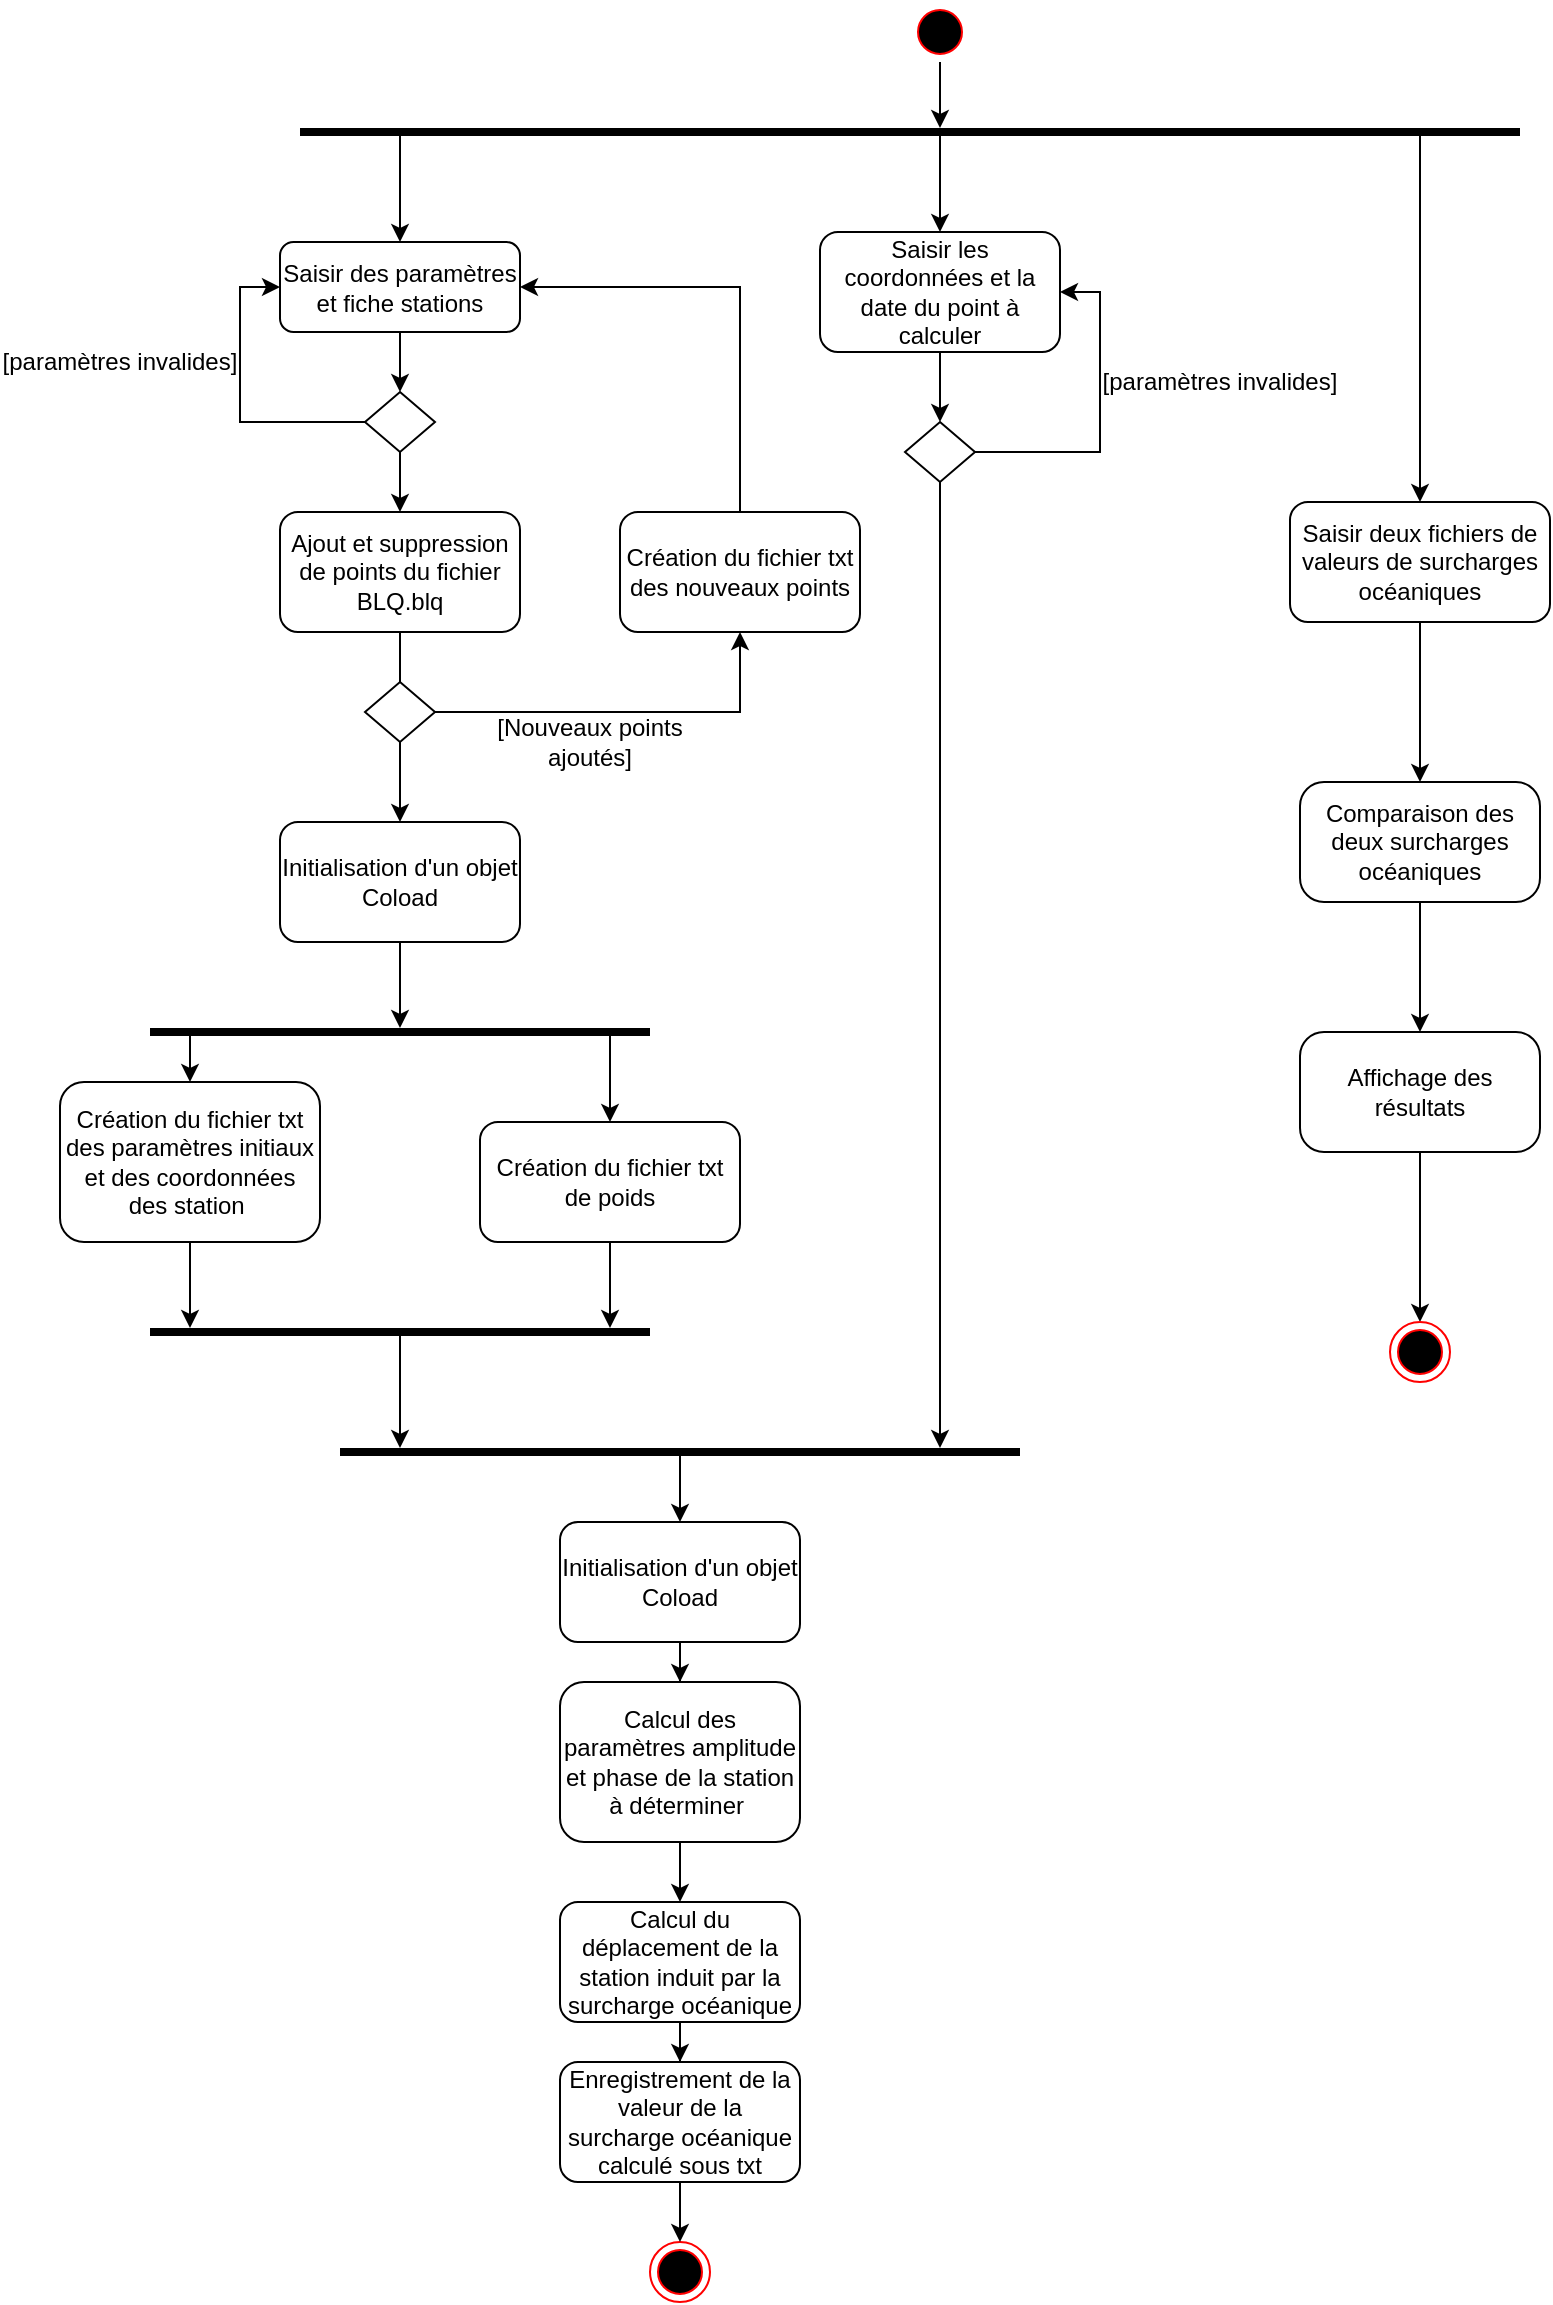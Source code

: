 <mxfile version="20.5.3" type="gitlab" pages="2">
  <diagram id="O7TPhoLxyBdo7w90Q657" name="Page-1">
    <mxGraphModel dx="928" dy="776" grid="1" gridSize="10" guides="1" tooltips="1" connect="1" arrows="1" fold="1" page="1" pageScale="1" pageWidth="827" pageHeight="1169" math="0" shadow="0">
      <root>
        <mxCell id="0" />
        <mxCell id="1" parent="0" />
        <mxCell id="djWyILDOVPepZs0-8wgn-1" style="edgeStyle=orthogonalEdgeStyle;rounded=0;orthogonalLoop=1;jettySize=auto;html=1;entryX=0.5;entryY=0;entryDx=0;entryDy=0;" parent="1" source="djWyILDOVPepZs0-8wgn-20" target="djWyILDOVPepZs0-8wgn-5" edge="1">
          <mxGeometry relative="1" as="geometry">
            <mxPoint x="370" y="90" as="sourcePoint" />
            <Array as="points">
              <mxPoint x="230" y="90" />
              <mxPoint x="230" y="90" />
            </Array>
          </mxGeometry>
        </mxCell>
        <mxCell id="djWyILDOVPepZs0-8wgn-2" style="edgeStyle=orthogonalEdgeStyle;rounded=0;orthogonalLoop=1;jettySize=auto;html=1;shadow=0;" parent="1" source="djWyILDOVPepZs0-8wgn-3" target="djWyILDOVPepZs0-8wgn-20" edge="1">
          <mxGeometry relative="1" as="geometry">
            <Array as="points">
              <mxPoint x="500" y="20" />
              <mxPoint x="500" y="20" />
            </Array>
          </mxGeometry>
        </mxCell>
        <mxCell id="djWyILDOVPepZs0-8wgn-3" value="" style="ellipse;html=1;shape=startState;fillColor=#000000;strokeColor=#ff0000;" parent="1" vertex="1">
          <mxGeometry x="485" y="10" width="30" height="30" as="geometry" />
        </mxCell>
        <mxCell id="djWyILDOVPepZs0-8wgn-4" style="edgeStyle=orthogonalEdgeStyle;rounded=0;orthogonalLoop=1;jettySize=auto;html=1;entryX=0.5;entryY=0;entryDx=0;entryDy=0;" parent="1" source="djWyILDOVPepZs0-8wgn-5" target="djWyILDOVPepZs0-8wgn-8" edge="1">
          <mxGeometry relative="1" as="geometry" />
        </mxCell>
        <mxCell id="djWyILDOVPepZs0-8wgn-5" value="Saisir des paramètres et fiche stations" style="rounded=1;whiteSpace=wrap;html=1;" parent="1" vertex="1">
          <mxGeometry x="170" y="130" width="120" height="45" as="geometry" />
        </mxCell>
        <mxCell id="djWyILDOVPepZs0-8wgn-6" style="edgeStyle=orthogonalEdgeStyle;rounded=0;orthogonalLoop=1;jettySize=auto;html=1;entryX=0.5;entryY=0;entryDx=0;entryDy=0;startArrow=none;" parent="1" source="DmpPcKqvYDLxupcbkcp_-6" target="djWyILDOVPepZs0-8wgn-11" edge="1">
          <mxGeometry relative="1" as="geometry" />
        </mxCell>
        <mxCell id="djWyILDOVPepZs0-8wgn-7" style="edgeStyle=orthogonalEdgeStyle;rounded=0;orthogonalLoop=1;jettySize=auto;html=1;entryX=0;entryY=0.5;entryDx=0;entryDy=0;shadow=0;" parent="1" source="djWyILDOVPepZs0-8wgn-8" target="djWyILDOVPepZs0-8wgn-5" edge="1">
          <mxGeometry relative="1" as="geometry">
            <Array as="points">
              <mxPoint x="150" y="220" />
              <mxPoint x="150" y="153" />
            </Array>
          </mxGeometry>
        </mxCell>
        <mxCell id="DmpPcKqvYDLxupcbkcp_-13" style="edgeStyle=orthogonalEdgeStyle;rounded=0;orthogonalLoop=1;jettySize=auto;html=1;exitX=0.5;exitY=1;exitDx=0;exitDy=0;entryX=0.5;entryY=0;entryDx=0;entryDy=0;strokeWidth=1;" parent="1" source="djWyILDOVPepZs0-8wgn-8" target="DmpPcKqvYDLxupcbkcp_-4" edge="1">
          <mxGeometry relative="1" as="geometry" />
        </mxCell>
        <mxCell id="djWyILDOVPepZs0-8wgn-8" value="" style="rhombus;whiteSpace=wrap;html=1;" parent="1" vertex="1">
          <mxGeometry x="212.5" y="205" width="35" height="30" as="geometry" />
        </mxCell>
        <mxCell id="djWyILDOVPepZs0-8wgn-9" value="[paramètres invalides]" style="text;html=1;strokeColor=none;fillColor=none;align=center;verticalAlign=middle;whiteSpace=wrap;rounded=0;" parent="1" vertex="1">
          <mxGeometry x="30" y="175" width="120" height="30" as="geometry" />
        </mxCell>
        <mxCell id="djWyILDOVPepZs0-8wgn-10" style="edgeStyle=orthogonalEdgeStyle;rounded=0;orthogonalLoop=1;jettySize=auto;html=1;shadow=0;startArrow=none;exitX=0.5;exitY=1;exitDx=0;exitDy=0;" parent="1" source="djWyILDOVPepZs0-8wgn-11" target="djWyILDOVPepZs0-8wgn-16" edge="1">
          <mxGeometry relative="1" as="geometry">
            <mxPoint x="230" y="440" as="sourcePoint" />
          </mxGeometry>
        </mxCell>
        <mxCell id="djWyILDOVPepZs0-8wgn-11" value="Initialisation d&#39;un objet&lt;br&gt;Coload" style="rounded=1;whiteSpace=wrap;html=1;" parent="1" vertex="1">
          <mxGeometry x="170" y="420" width="120" height="60" as="geometry" />
        </mxCell>
        <mxCell id="djWyILDOVPepZs0-8wgn-12" style="edgeStyle=orthogonalEdgeStyle;rounded=0;orthogonalLoop=1;jettySize=auto;html=1;shadow=0;" parent="1" source="djWyILDOVPepZs0-8wgn-13" target="djWyILDOVPepZs0-8wgn-22" edge="1">
          <mxGeometry relative="1" as="geometry">
            <Array as="points">
              <mxPoint x="335" y="675" />
              <mxPoint x="335" y="675" />
            </Array>
          </mxGeometry>
        </mxCell>
        <mxCell id="djWyILDOVPepZs0-8wgn-13" value="Création du fichier txt de poids" style="rounded=1;whiteSpace=wrap;html=1;" parent="1" vertex="1">
          <mxGeometry x="270" y="570" width="130" height="60" as="geometry" />
        </mxCell>
        <mxCell id="djWyILDOVPepZs0-8wgn-14" style="edgeStyle=orthogonalEdgeStyle;rounded=0;orthogonalLoop=1;jettySize=auto;html=1;shadow=0;entryX=0.5;entryY=0;entryDx=0;entryDy=0;" parent="1" source="djWyILDOVPepZs0-8wgn-16" target="djWyILDOVPepZs0-8wgn-18" edge="1">
          <mxGeometry relative="1" as="geometry">
            <mxPoint x="120" y="568" as="targetPoint" />
            <Array as="points">
              <mxPoint x="125" y="540" />
              <mxPoint x="125" y="540" />
            </Array>
          </mxGeometry>
        </mxCell>
        <mxCell id="djWyILDOVPepZs0-8wgn-15" style="edgeStyle=orthogonalEdgeStyle;rounded=0;orthogonalLoop=1;jettySize=auto;html=1;entryX=0.5;entryY=0;entryDx=0;entryDy=0;shadow=0;" parent="1" source="djWyILDOVPepZs0-8wgn-16" target="djWyILDOVPepZs0-8wgn-13" edge="1">
          <mxGeometry relative="1" as="geometry">
            <Array as="points">
              <mxPoint x="335" y="530" />
              <mxPoint x="335" y="530" />
            </Array>
          </mxGeometry>
        </mxCell>
        <mxCell id="djWyILDOVPepZs0-8wgn-16" value="" style="line;strokeWidth=4;html=1;perimeter=backbonePerimeter;points=[];outlineConnect=0;" parent="1" vertex="1">
          <mxGeometry x="105" y="520" width="250" height="10" as="geometry" />
        </mxCell>
        <mxCell id="djWyILDOVPepZs0-8wgn-17" style="edgeStyle=orthogonalEdgeStyle;rounded=0;orthogonalLoop=1;jettySize=auto;html=1;shadow=0;" parent="1" source="djWyILDOVPepZs0-8wgn-18" target="djWyILDOVPepZs0-8wgn-22" edge="1">
          <mxGeometry relative="1" as="geometry">
            <Array as="points">
              <mxPoint x="125" y="675" />
              <mxPoint x="125" y="675" />
            </Array>
          </mxGeometry>
        </mxCell>
        <mxCell id="djWyILDOVPepZs0-8wgn-18" value="Création du fichier txt des paramètres initiaux et des coordonnées des station&amp;nbsp;" style="rounded=1;whiteSpace=wrap;html=1;" parent="1" vertex="1">
          <mxGeometry x="60" y="550" width="130" height="80" as="geometry" />
        </mxCell>
        <mxCell id="djWyILDOVPepZs0-8wgn-39" style="edgeStyle=orthogonalEdgeStyle;rounded=0;orthogonalLoop=1;jettySize=auto;html=1;" parent="1" source="djWyILDOVPepZs0-8wgn-20" target="djWyILDOVPepZs0-8wgn-38" edge="1">
          <mxGeometry relative="1" as="geometry">
            <Array as="points">
              <mxPoint x="740" y="120" />
              <mxPoint x="740" y="120" />
            </Array>
          </mxGeometry>
        </mxCell>
        <mxCell id="djWyILDOVPepZs0-8wgn-20" value="" style="line;strokeWidth=4;html=1;perimeter=backbonePerimeter;points=[];outlineConnect=0;" parent="1" vertex="1">
          <mxGeometry x="180" y="70" width="610" height="10" as="geometry" />
        </mxCell>
        <mxCell id="djWyILDOVPepZs0-8wgn-21" style="edgeStyle=orthogonalEdgeStyle;rounded=0;orthogonalLoop=1;jettySize=auto;html=1;shadow=0;" parent="1" source="djWyILDOVPepZs0-8wgn-22" target="djWyILDOVPepZs0-8wgn-32" edge="1">
          <mxGeometry relative="1" as="geometry">
            <Array as="points">
              <mxPoint x="235" y="735" />
              <mxPoint x="235" y="735" />
            </Array>
          </mxGeometry>
        </mxCell>
        <mxCell id="djWyILDOVPepZs0-8wgn-22" value="" style="line;strokeWidth=4;html=1;perimeter=backbonePerimeter;points=[];outlineConnect=0;" parent="1" vertex="1">
          <mxGeometry x="105" y="670" width="250" height="10" as="geometry" />
        </mxCell>
        <mxCell id="djWyILDOVPepZs0-8wgn-23" style="edgeStyle=orthogonalEdgeStyle;rounded=0;orthogonalLoop=1;jettySize=auto;html=1;entryX=0.5;entryY=0;entryDx=0;entryDy=0;shadow=0;" parent="1" source="djWyILDOVPepZs0-8wgn-24" target="djWyILDOVPepZs0-8wgn-27" edge="1">
          <mxGeometry relative="1" as="geometry" />
        </mxCell>
        <mxCell id="djWyILDOVPepZs0-8wgn-24" value="Saisir les coordonnées et la date du point à calculer" style="rounded=1;whiteSpace=wrap;html=1;" parent="1" vertex="1">
          <mxGeometry x="440" y="125" width="120" height="60" as="geometry" />
        </mxCell>
        <mxCell id="djWyILDOVPepZs0-8wgn-25" style="edgeStyle=orthogonalEdgeStyle;rounded=0;orthogonalLoop=1;jettySize=auto;html=1;entryX=1;entryY=0.5;entryDx=0;entryDy=0;shadow=0;" parent="1" source="djWyILDOVPepZs0-8wgn-27" target="djWyILDOVPepZs0-8wgn-24" edge="1">
          <mxGeometry relative="1" as="geometry">
            <Array as="points">
              <mxPoint x="580" y="235" />
              <mxPoint x="580" y="155" />
            </Array>
          </mxGeometry>
        </mxCell>
        <mxCell id="djWyILDOVPepZs0-8wgn-26" style="edgeStyle=orthogonalEdgeStyle;rounded=0;orthogonalLoop=1;jettySize=auto;html=1;shadow=0;exitX=0.5;exitY=1;exitDx=0;exitDy=0;" parent="1" source="djWyILDOVPepZs0-8wgn-27" target="djWyILDOVPepZs0-8wgn-32" edge="1">
          <mxGeometry relative="1" as="geometry">
            <Array as="points">
              <mxPoint x="500" y="735" />
            </Array>
          </mxGeometry>
        </mxCell>
        <mxCell id="djWyILDOVPepZs0-8wgn-27" value="" style="rhombus;whiteSpace=wrap;html=1;" parent="1" vertex="1">
          <mxGeometry x="482.5" y="220" width="35" height="30" as="geometry" />
        </mxCell>
        <mxCell id="djWyILDOVPepZs0-8wgn-28" value="[paramètres invalides]" style="text;html=1;strokeColor=none;fillColor=none;align=center;verticalAlign=middle;whiteSpace=wrap;rounded=0;" parent="1" vertex="1">
          <mxGeometry x="580" y="185" width="120" height="30" as="geometry" />
        </mxCell>
        <mxCell id="djWyILDOVPepZs0-8wgn-29" style="edgeStyle=orthogonalEdgeStyle;rounded=0;orthogonalLoop=1;jettySize=auto;html=1;shadow=0;" parent="1" source="djWyILDOVPepZs0-8wgn-30" target="djWyILDOVPepZs0-8wgn-34" edge="1">
          <mxGeometry relative="1" as="geometry" />
        </mxCell>
        <mxCell id="djWyILDOVPepZs0-8wgn-30" value="Initialisation d&#39;un objet&lt;br&gt;Coload" style="rounded=1;whiteSpace=wrap;html=1;" parent="1" vertex="1">
          <mxGeometry x="310" y="770" width="120" height="60" as="geometry" />
        </mxCell>
        <mxCell id="djWyILDOVPepZs0-8wgn-31" style="edgeStyle=orthogonalEdgeStyle;rounded=0;orthogonalLoop=1;jettySize=auto;html=1;entryX=0.5;entryY=0;entryDx=0;entryDy=0;shadow=0;" parent="1" source="djWyILDOVPepZs0-8wgn-32" target="djWyILDOVPepZs0-8wgn-30" edge="1">
          <mxGeometry relative="1" as="geometry" />
        </mxCell>
        <mxCell id="djWyILDOVPepZs0-8wgn-32" value="" style="line;strokeWidth=4;html=1;perimeter=backbonePerimeter;points=[];outlineConnect=0;" parent="1" vertex="1">
          <mxGeometry x="200" y="730" width="340" height="10" as="geometry" />
        </mxCell>
        <mxCell id="djWyILDOVPepZs0-8wgn-33" value="" style="edgeStyle=orthogonalEdgeStyle;rounded=0;orthogonalLoop=1;jettySize=auto;html=1;shadow=0;" parent="1" source="djWyILDOVPepZs0-8wgn-34" target="djWyILDOVPepZs0-8wgn-36" edge="1">
          <mxGeometry relative="1" as="geometry" />
        </mxCell>
        <mxCell id="djWyILDOVPepZs0-8wgn-34" value="Calcul des paramètres amplitude et phase de la station à déterminer&amp;nbsp;" style="rounded=1;whiteSpace=wrap;html=1;" parent="1" vertex="1">
          <mxGeometry x="310" y="850" width="120" height="80" as="geometry" />
        </mxCell>
        <mxCell id="oJCy0lK25Vneorl5afv_-4" value="" style="edgeStyle=orthogonalEdgeStyle;rounded=0;orthogonalLoop=1;jettySize=auto;html=1;" edge="1" parent="1" source="djWyILDOVPepZs0-8wgn-36" target="oJCy0lK25Vneorl5afv_-3">
          <mxGeometry relative="1" as="geometry" />
        </mxCell>
        <mxCell id="djWyILDOVPepZs0-8wgn-36" value="Calcul du déplacement de la station induit par la surcharge océanique" style="whiteSpace=wrap;html=1;rounded=1;" parent="1" vertex="1">
          <mxGeometry x="310" y="960" width="120" height="60" as="geometry" />
        </mxCell>
        <mxCell id="djWyILDOVPepZs0-8wgn-37" value="" style="ellipse;html=1;shape=endState;fillColor=#000000;strokeColor=#ff0000;" parent="1" vertex="1">
          <mxGeometry x="355" y="1130" width="30" height="30" as="geometry" />
        </mxCell>
        <mxCell id="oJCy0lK25Vneorl5afv_-2" value="" style="edgeStyle=orthogonalEdgeStyle;rounded=0;orthogonalLoop=1;jettySize=auto;html=1;" edge="1" parent="1" source="djWyILDOVPepZs0-8wgn-38" target="oJCy0lK25Vneorl5afv_-1">
          <mxGeometry relative="1" as="geometry" />
        </mxCell>
        <mxCell id="djWyILDOVPepZs0-8wgn-38" value="Saisir deux fichiers de valeurs de surcharges océaniques" style="rounded=1;whiteSpace=wrap;html=1;" parent="1" vertex="1">
          <mxGeometry x="675" y="260" width="130" height="60" as="geometry" />
        </mxCell>
        <mxCell id="DmpPcKqvYDLxupcbkcp_-4" value="Ajout et suppression de points du fichier BLQ.blq" style="rounded=1;whiteSpace=wrap;html=1;" parent="1" vertex="1">
          <mxGeometry x="170" y="265" width="120" height="60" as="geometry" />
        </mxCell>
        <mxCell id="DmpPcKqvYDLxupcbkcp_-8" style="edgeStyle=orthogonalEdgeStyle;rounded=0;orthogonalLoop=1;jettySize=auto;html=1;exitX=1;exitY=0.5;exitDx=0;exitDy=0;entryX=0.5;entryY=1;entryDx=0;entryDy=0;strokeWidth=1;" parent="1" source="DmpPcKqvYDLxupcbkcp_-6" target="DmpPcKqvYDLxupcbkcp_-15" edge="1">
          <mxGeometry relative="1" as="geometry">
            <Array as="points">
              <mxPoint x="400" y="365" />
            </Array>
          </mxGeometry>
        </mxCell>
        <mxCell id="DmpPcKqvYDLxupcbkcp_-6" value="" style="rhombus;whiteSpace=wrap;html=1;" parent="1" vertex="1">
          <mxGeometry x="212.5" y="350" width="35" height="30" as="geometry" />
        </mxCell>
        <mxCell id="DmpPcKqvYDLxupcbkcp_-7" value="" style="edgeStyle=orthogonalEdgeStyle;rounded=0;orthogonalLoop=1;jettySize=auto;html=1;entryX=0.5;entryY=0;entryDx=0;entryDy=0;startArrow=none;endArrow=none;" parent="1" source="DmpPcKqvYDLxupcbkcp_-4" target="DmpPcKqvYDLxupcbkcp_-6" edge="1">
          <mxGeometry relative="1" as="geometry">
            <mxPoint x="230" y="310" as="sourcePoint" />
            <mxPoint x="230" y="410" as="targetPoint" />
          </mxGeometry>
        </mxCell>
        <mxCell id="DmpPcKqvYDLxupcbkcp_-9" value="[Nouveaux points ajoutés]" style="text;html=1;strokeColor=none;fillColor=none;align=center;verticalAlign=middle;whiteSpace=wrap;rounded=0;" parent="1" vertex="1">
          <mxGeometry x="270" y="370" width="110" height="20" as="geometry" />
        </mxCell>
        <mxCell id="DmpPcKqvYDLxupcbkcp_-12" value="" style="endArrow=classic;html=1;rounded=0;strokeWidth=1;entryX=0.5;entryY=0;entryDx=0;entryDy=0;" parent="1" source="djWyILDOVPepZs0-8wgn-20" target="djWyILDOVPepZs0-8wgn-24" edge="1">
          <mxGeometry width="50" height="50" relative="1" as="geometry">
            <mxPoint x="390" y="360" as="sourcePoint" />
            <mxPoint x="440" y="310" as="targetPoint" />
          </mxGeometry>
        </mxCell>
        <mxCell id="DmpPcKqvYDLxupcbkcp_-17" style="edgeStyle=orthogonalEdgeStyle;rounded=0;orthogonalLoop=1;jettySize=auto;html=1;exitX=0.5;exitY=0;exitDx=0;exitDy=0;entryX=1;entryY=0.5;entryDx=0;entryDy=0;strokeWidth=1;" parent="1" source="DmpPcKqvYDLxupcbkcp_-15" target="djWyILDOVPepZs0-8wgn-5" edge="1">
          <mxGeometry relative="1" as="geometry" />
        </mxCell>
        <mxCell id="DmpPcKqvYDLxupcbkcp_-15" value="Création du fichier txt des nouveaux points" style="rounded=1;whiteSpace=wrap;html=1;" parent="1" vertex="1">
          <mxGeometry x="340" y="265" width="120" height="60" as="geometry" />
        </mxCell>
        <mxCell id="DmpPcKqvYDLxupcbkcp_-18" style="edgeStyle=orthogonalEdgeStyle;rounded=0;orthogonalLoop=1;jettySize=auto;html=1;exitX=0.5;exitY=1;exitDx=0;exitDy=0;strokeWidth=1;" parent="1" source="DmpPcKqvYDLxupcbkcp_-9" target="DmpPcKqvYDLxupcbkcp_-9" edge="1">
          <mxGeometry relative="1" as="geometry" />
        </mxCell>
        <mxCell id="oJCy0lK25Vneorl5afv_-7" value="" style="edgeStyle=orthogonalEdgeStyle;rounded=0;orthogonalLoop=1;jettySize=auto;html=1;" edge="1" parent="1" source="oJCy0lK25Vneorl5afv_-1" target="oJCy0lK25Vneorl5afv_-6">
          <mxGeometry relative="1" as="geometry" />
        </mxCell>
        <mxCell id="oJCy0lK25Vneorl5afv_-1" value="Comparaison des deux surcharges océaniques" style="whiteSpace=wrap;html=1;rounded=1;arcSize=20;" vertex="1" parent="1">
          <mxGeometry x="680" y="400" width="120" height="60" as="geometry" />
        </mxCell>
        <mxCell id="oJCy0lK25Vneorl5afv_-5" style="edgeStyle=orthogonalEdgeStyle;rounded=0;orthogonalLoop=1;jettySize=auto;html=1;entryX=0.5;entryY=0;entryDx=0;entryDy=0;" edge="1" parent="1" source="oJCy0lK25Vneorl5afv_-3" target="djWyILDOVPepZs0-8wgn-37">
          <mxGeometry relative="1" as="geometry" />
        </mxCell>
        <mxCell id="oJCy0lK25Vneorl5afv_-3" value="Enregistrement de la valeur de la surcharge océanique calculé sous txt" style="whiteSpace=wrap;html=1;rounded=1;" vertex="1" parent="1">
          <mxGeometry x="310" y="1040" width="120" height="60" as="geometry" />
        </mxCell>
        <mxCell id="oJCy0lK25Vneorl5afv_-9" style="edgeStyle=orthogonalEdgeStyle;rounded=0;orthogonalLoop=1;jettySize=auto;html=1;entryX=0.5;entryY=0;entryDx=0;entryDy=0;" edge="1" parent="1" source="oJCy0lK25Vneorl5afv_-6" target="oJCy0lK25Vneorl5afv_-8">
          <mxGeometry relative="1" as="geometry" />
        </mxCell>
        <mxCell id="oJCy0lK25Vneorl5afv_-6" value="Affichage des résultats" style="whiteSpace=wrap;html=1;rounded=1;arcSize=20;" vertex="1" parent="1">
          <mxGeometry x="680" y="525" width="120" height="60" as="geometry" />
        </mxCell>
        <mxCell id="oJCy0lK25Vneorl5afv_-8" value="" style="ellipse;html=1;shape=endState;fillColor=#000000;strokeColor=#ff0000;" vertex="1" parent="1">
          <mxGeometry x="725" y="670" width="30" height="30" as="geometry" />
        </mxCell>
      </root>
    </mxGraphModel>
  </diagram>
  <diagram id="HTIH8Vak6yrGMJDoQAFQ" name="Page-2">
    <mxGraphModel dx="1422" dy="705" grid="1" gridSize="10" guides="1" tooltips="1" connect="1" arrows="1" fold="1" page="1" pageScale="1" pageWidth="827" pageHeight="1169" math="0" shadow="0">
      <root>
        <mxCell id="0" />
        <mxCell id="1" parent="0" />
      </root>
    </mxGraphModel>
  </diagram>
</mxfile>
